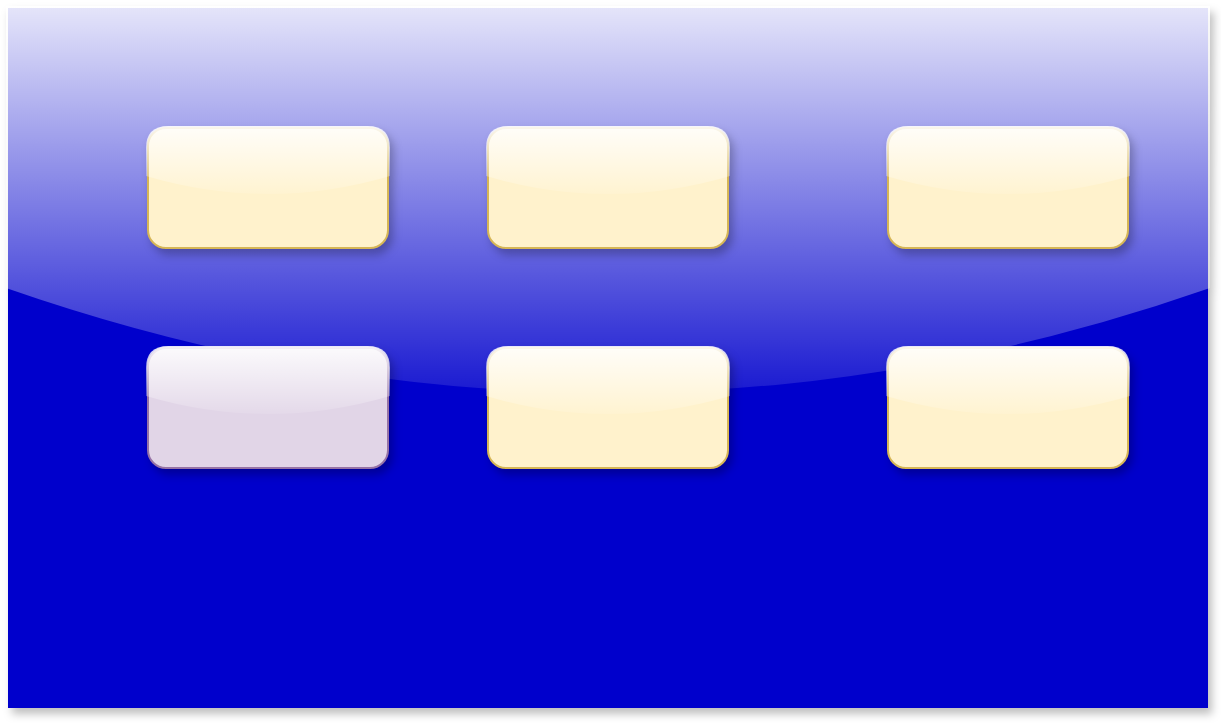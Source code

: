 <mxfile version="14.4.2" type="github">
  <diagram id="YhF1iU70QGonE3nJ6nje" name="Page-1">
    <mxGraphModel dx="810" dy="719" grid="1" gridSize="10" guides="1" tooltips="1" connect="1" arrows="1" fold="1" page="1" pageScale="1" pageWidth="827" pageHeight="1169" math="0" shadow="0">
      <root>
        <mxCell id="0" />
        <mxCell id="1" parent="0" />
        <mxCell id="DaVIIo-JqU9Ed_Sul6Xr-1" value="" style="rounded=0;whiteSpace=wrap;html=1;strokeColor=none;fillColor=#0000CC;shadow=1;glass=1;" vertex="1" parent="1">
          <mxGeometry x="60" y="120" width="600" height="350" as="geometry" />
        </mxCell>
        <mxCell id="DaVIIo-JqU9Ed_Sul6Xr-2" value="" style="rounded=1;whiteSpace=wrap;html=1;shadow=1;glass=1;fillColor=#fff2cc;strokeColor=#d6b656;" vertex="1" parent="1">
          <mxGeometry x="130" y="180" width="120" height="60" as="geometry" />
        </mxCell>
        <mxCell id="DaVIIo-JqU9Ed_Sul6Xr-3" value="" style="rounded=1;whiteSpace=wrap;html=1;shadow=1;glass=1;fillColor=#e1d5e7;strokeColor=#9673a6;" vertex="1" parent="1">
          <mxGeometry x="130" y="290" width="120" height="60" as="geometry" />
        </mxCell>
        <mxCell id="DaVIIo-JqU9Ed_Sul6Xr-4" value="" style="rounded=1;whiteSpace=wrap;html=1;shadow=1;glass=1;fillColor=#fff2cc;strokeColor=#d6b656;" vertex="1" parent="1">
          <mxGeometry x="300" y="180" width="120" height="60" as="geometry" />
        </mxCell>
        <mxCell id="DaVIIo-JqU9Ed_Sul6Xr-5" value="" style="rounded=1;whiteSpace=wrap;html=1;shadow=1;glass=1;fillColor=#fff2cc;strokeColor=#d6b656;" vertex="1" parent="1">
          <mxGeometry x="500" y="180" width="120" height="60" as="geometry" />
        </mxCell>
        <mxCell id="DaVIIo-JqU9Ed_Sul6Xr-6" value="" style="rounded=1;whiteSpace=wrap;html=1;shadow=1;glass=1;fillColor=#fff2cc;strokeColor=#d6b656;" vertex="1" parent="1">
          <mxGeometry x="300" y="290" width="120" height="60" as="geometry" />
        </mxCell>
        <mxCell id="DaVIIo-JqU9Ed_Sul6Xr-7" value="" style="rounded=1;whiteSpace=wrap;html=1;shadow=1;glass=1;fillColor=#fff2cc;strokeColor=#d6b656;" vertex="1" parent="1">
          <mxGeometry x="500" y="290" width="120" height="60" as="geometry" />
        </mxCell>
      </root>
    </mxGraphModel>
  </diagram>
</mxfile>
